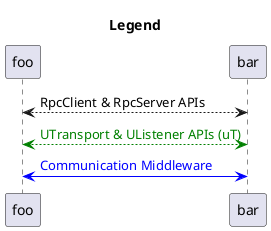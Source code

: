 @startuml
'https://plantuml.com/sequence-diagram

title Legend

participant foo
participant bar


foo <-->bar: RpcClient & RpcServer APIs
foo <-[#green]->bar: <font color=green>UTransport & UListener APIs (uT)</font>
foo <-[#blue]> bar: <font color=blue>Communication Middleware</font>

@enduml